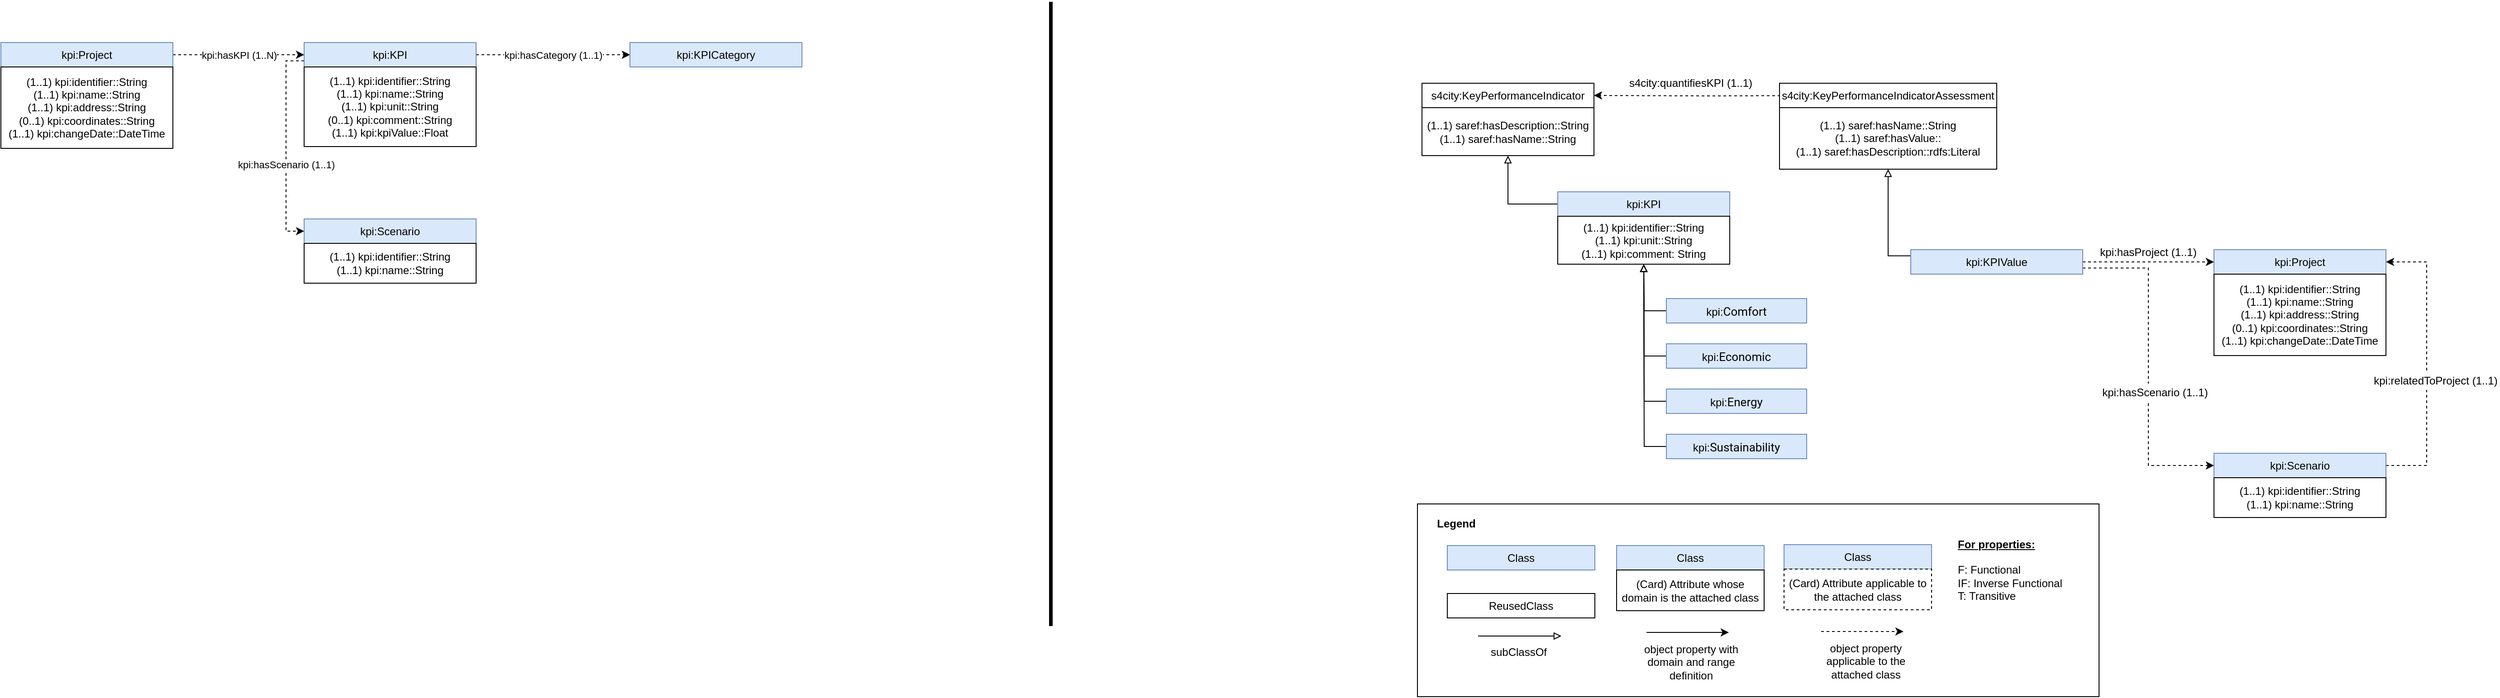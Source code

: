 <mxfile version="12.9.8" type="device"><diagram id="B8rJqHsIALTkNtZgdn-v" name="Page-1"><mxGraphModel dx="3047" dy="2090" grid="1" gridSize="5" guides="1" tooltips="1" connect="1" arrows="1" fold="1" page="0" pageScale="1" pageWidth="827" pageHeight="583" math="0" shadow="0"><root><mxCell id="0"/><mxCell id="1" parent="0"/><mxCell id="VRSp7CHY26PqQi-F-CY1-44" style="edgeStyle=orthogonalEdgeStyle;rounded=0;orthogonalLoop=1;jettySize=auto;html=1;exitX=1;exitY=0.75;exitDx=0;exitDy=0;entryX=0;entryY=0.5;entryDx=0;entryDy=0;endArrow=classic;endFill=1;strokeWidth=1;dashed=1;" parent="1" source="VRSp7CHY26PqQi-F-CY1-41" target="VRSp7CHY26PqQi-F-CY1-14" edge="1"><mxGeometry relative="1" as="geometry"/></mxCell><mxCell id="JT0yhX7Rt0sc5q16_EZt-15" value="" style="rounded=0;whiteSpace=wrap;html=1;fillColor=none;" parent="1" vertex="1"><mxGeometry x="360" y="-605" width="753" height="213" as="geometry"/></mxCell><mxCell id="JT0yhX7Rt0sc5q16_EZt-1" value="Class" style="rounded=0;whiteSpace=wrap;html=1;fillColor=#dae8fc;strokeColor=#6c8ebf;" parent="1" vertex="1"><mxGeometry x="580" y="-559" width="163" height="27" as="geometry"/></mxCell><mxCell id="JT0yhX7Rt0sc5q16_EZt-2" value="(Card) Attribute whose domain is the attached class" style="rounded=0;whiteSpace=wrap;html=1;" parent="1" vertex="1"><mxGeometry x="580" y="-532" width="163" height="45" as="geometry"/></mxCell><mxCell id="JT0yhX7Rt0sc5q16_EZt-3" value="Class" style="rounded=0;whiteSpace=wrap;html=1;fillColor=#dae8fc;strokeColor=#6c8ebf;" parent="1" vertex="1"><mxGeometry x="765" y="-560" width="163" height="27" as="geometry"/></mxCell><mxCell id="JT0yhX7Rt0sc5q16_EZt-4" value="(Card) Attribute applicable to the attached class" style="rounded=0;whiteSpace=wrap;html=1;dashed=1;" parent="1" vertex="1"><mxGeometry x="765" y="-533" width="163" height="45" as="geometry"/></mxCell><mxCell id="JT0yhX7Rt0sc5q16_EZt-5" value="ReusedClass" style="rounded=0;whiteSpace=wrap;html=1;" parent="1" vertex="1"><mxGeometry x="393" y="-506" width="163" height="27" as="geometry"/></mxCell><mxCell id="JT0yhX7Rt0sc5q16_EZt-6" value="Class" style="rounded=0;whiteSpace=wrap;html=1;fillColor=#dae8fc;strokeColor=#6c8ebf;" parent="1" vertex="1"><mxGeometry x="393" y="-559" width="163" height="27" as="geometry"/></mxCell><mxCell id="JT0yhX7Rt0sc5q16_EZt-7" value="" style="endArrow=block;html=1;endFill=0;" parent="1" edge="1"><mxGeometry width="50" height="50" relative="1" as="geometry"><mxPoint x="427" y="-459" as="sourcePoint"/><mxPoint x="519" y="-459" as="targetPoint"/></mxGeometry></mxCell><mxCell id="JT0yhX7Rt0sc5q16_EZt-8" value="subClassOf" style="text;html=1;strokeColor=none;fillColor=none;align=center;verticalAlign=middle;whiteSpace=wrap;rounded=0;dashed=1;" parent="1" vertex="1"><mxGeometry x="451.5" y="-451" width="40" height="20" as="geometry"/></mxCell><mxCell id="JT0yhX7Rt0sc5q16_EZt-9" value="" style="endArrow=classic;html=1;" parent="1" edge="1"><mxGeometry width="50" height="50" relative="1" as="geometry"><mxPoint x="613" y="-463" as="sourcePoint"/><mxPoint x="704" y="-463" as="targetPoint"/></mxGeometry></mxCell><mxCell id="JT0yhX7Rt0sc5q16_EZt-11" value="object property with domain and range definition" style="text;html=1;strokeColor=none;fillColor=none;align=center;verticalAlign=middle;whiteSpace=wrap;rounded=0;dashed=1;" parent="1" vertex="1"><mxGeometry x="607" y="-440" width="110.5" height="20" as="geometry"/></mxCell><mxCell id="JT0yhX7Rt0sc5q16_EZt-12" value="" style="endArrow=classic;html=1;dashed=1;" parent="1" edge="1"><mxGeometry width="50" height="50" relative="1" as="geometry"><mxPoint x="806" y="-464" as="sourcePoint"/><mxPoint x="897.0" y="-464" as="targetPoint"/></mxGeometry></mxCell><mxCell id="JT0yhX7Rt0sc5q16_EZt-13" value="object property applicable to the attached class" style="text;html=1;strokeColor=none;fillColor=none;align=center;verticalAlign=middle;whiteSpace=wrap;rounded=0;dashed=1;" parent="1" vertex="1"><mxGeometry x="800" y="-441" width="110.5" height="20" as="geometry"/></mxCell><mxCell id="JT0yhX7Rt0sc5q16_EZt-14" value="&lt;b&gt;&lt;u&gt;For properties:&lt;br&gt;&lt;br&gt;&lt;/u&gt;&lt;/b&gt;F: Functional&lt;br&gt;IF: Inverse Functional&lt;br&gt;T: Transitive" style="text;html=1;strokeColor=none;fillColor=none;align=left;verticalAlign=middle;whiteSpace=wrap;rounded=0;dashed=1;" parent="1" vertex="1"><mxGeometry x="955" y="-559" width="136" height="54" as="geometry"/></mxCell><mxCell id="JT0yhX7Rt0sc5q16_EZt-16" value="&lt;b&gt;Legend&lt;/b&gt;" style="text;html=1;strokeColor=none;fillColor=none;align=center;verticalAlign=middle;whiteSpace=wrap;rounded=0;dashed=1;" parent="1" vertex="1"><mxGeometry x="383" y="-593" width="40" height="20" as="geometry"/></mxCell><mxCell id="Wkt3k2ufJT2p2I6t_oPA-8" value="kpi:hasCategory (1..1)" style="edgeStyle=orthogonalEdgeStyle;rounded=0;orthogonalLoop=1;jettySize=auto;html=1;exitX=1;exitY=0.5;exitDx=0;exitDy=0;entryX=0;entryY=0.5;entryDx=0;entryDy=0;dashed=1;" parent="1" source="JT0yhX7Rt0sc5q16_EZt-18" target="Wkt3k2ufJT2p2I6t_oPA-7" edge="1"><mxGeometry relative="1" as="geometry"/></mxCell><mxCell id="Wkt3k2ufJT2p2I6t_oPA-12" value="kpi:hasScenario (1..1)" style="edgeStyle=orthogonalEdgeStyle;rounded=0;orthogonalLoop=1;jettySize=auto;html=1;exitX=0;exitY=0.75;exitDx=0;exitDy=0;entryX=0;entryY=0.5;entryDx=0;entryDy=0;dashed=1;" parent="1" source="JT0yhX7Rt0sc5q16_EZt-18" target="Wkt3k2ufJT2p2I6t_oPA-5" edge="1"><mxGeometry x="0.18" relative="1" as="geometry"><mxPoint as="offset"/></mxGeometry></mxCell><mxCell id="JT0yhX7Rt0sc5q16_EZt-18" value="kpi:KPI" style="rounded=0;whiteSpace=wrap;html=1;fillColor=#dae8fc;strokeColor=#6c8ebf;" parent="1" vertex="1"><mxGeometry x="-870" y="-1115" width="190" height="27" as="geometry"/></mxCell><mxCell id="JT0yhX7Rt0sc5q16_EZt-98" value="(1..1) kpi:identifier::String&lt;br&gt;(1..1) kpi:name::String&lt;br&gt;(1..1) kpi:unit::String&lt;br&gt;(0..1) kpi:comment::String&lt;br&gt;(1..1) kpi:kpiValue::Float" style="rounded=0;whiteSpace=wrap;html=1;" parent="1" vertex="1"><mxGeometry x="-870" y="-1088" width="190" height="88" as="geometry"/></mxCell><mxCell id="Wkt3k2ufJT2p2I6t_oPA-10" value="kpi:hasKPI (1..N)" style="edgeStyle=orthogonalEdgeStyle;rounded=0;orthogonalLoop=1;jettySize=auto;html=1;exitX=1;exitY=0.5;exitDx=0;exitDy=0;dashed=1;" parent="1" source="Wkt3k2ufJT2p2I6t_oPA-3" target="JT0yhX7Rt0sc5q16_EZt-18" edge="1"><mxGeometry relative="1" as="geometry"/></mxCell><mxCell id="Wkt3k2ufJT2p2I6t_oPA-3" value="kpi:Project" style="rounded=0;whiteSpace=wrap;html=1;fillColor=#dae8fc;strokeColor=#6c8ebf;" parent="1" vertex="1"><mxGeometry x="-1205" y="-1115" width="190" height="27" as="geometry"/></mxCell><mxCell id="Wkt3k2ufJT2p2I6t_oPA-4" value="(1..1) kpi:identifier::String&lt;br&gt;(1..1) kpi:name::String&lt;br&gt;(1..1) kpi:address::String&lt;br&gt;(0..1) kpi:coordinates::String&lt;br&gt;(1..1) kpi:changeDate::DateTime" style="rounded=0;whiteSpace=wrap;html=1;" parent="1" vertex="1"><mxGeometry x="-1205" y="-1088" width="190" height="90" as="geometry"/></mxCell><mxCell id="Wkt3k2ufJT2p2I6t_oPA-5" value="kpi:Scenario" style="rounded=0;whiteSpace=wrap;html=1;fillColor=#dae8fc;strokeColor=#6c8ebf;" parent="1" vertex="1"><mxGeometry x="-870" y="-920" width="190" height="27" as="geometry"/></mxCell><mxCell id="Wkt3k2ufJT2p2I6t_oPA-6" value="(1..1) kpi:identifier::String&lt;br&gt;(1..1) kpi:name::String" style="rounded=0;whiteSpace=wrap;html=1;" parent="1" vertex="1"><mxGeometry x="-870" y="-893" width="190" height="44" as="geometry"/></mxCell><mxCell id="Wkt3k2ufJT2p2I6t_oPA-7" value="kpi:KPICategory" style="rounded=0;whiteSpace=wrap;html=1;fillColor=#dae8fc;strokeColor=#6c8ebf;" parent="1" vertex="1"><mxGeometry x="-510" y="-1115" width="190" height="27" as="geometry"/></mxCell><mxCell id="VRSp7CHY26PqQi-F-CY1-1" value="" style="endArrow=none;html=1;strokeWidth=4;" parent="1" edge="1"><mxGeometry width="50" height="50" relative="1" as="geometry"><mxPoint x="-45" y="-470" as="sourcePoint"/><mxPoint x="-45" y="-1160" as="targetPoint"/></mxGeometry></mxCell><mxCell id="VRSp7CHY26PqQi-F-CY1-3" value="s4city:KeyPerformanceIndicator" style="rounded=0;whiteSpace=wrap;html=1;" parent="1" vertex="1"><mxGeometry x="365" y="-1070" width="190" height="27" as="geometry"/></mxCell><mxCell id="VRSp7CHY26PqQi-F-CY1-4" value="(1..1) saref:hasDescription::String&lt;br&gt;(1..1) saref:hasName::String" style="rounded=0;whiteSpace=wrap;html=1;" parent="1" vertex="1"><mxGeometry x="365" y="-1043" width="190" height="53" as="geometry"/></mxCell><mxCell id="VRSp7CHY26PqQi-F-CY1-6" style="edgeStyle=orthogonalEdgeStyle;rounded=0;orthogonalLoop=1;jettySize=auto;html=1;exitX=0;exitY=0.5;exitDx=0;exitDy=0;entryX=1;entryY=0.5;entryDx=0;entryDy=0;endArrow=classic;endFill=1;strokeWidth=1;dashed=1;" parent="1" target="VRSp7CHY26PqQi-F-CY1-3" edge="1"><mxGeometry relative="1" as="geometry"><mxPoint x="815" y="-1056.5" as="sourcePoint"/></mxGeometry></mxCell><mxCell id="VRSp7CHY26PqQi-F-CY1-5" value="s4city:KeyPerformanceIndicatorAssessment" style="rounded=0;whiteSpace=wrap;html=1;" parent="1" vertex="1"><mxGeometry x="760" y="-1070" width="240" height="27" as="geometry"/></mxCell><mxCell id="VRSp7CHY26PqQi-F-CY1-7" value="s4city:quantifiesKPI (1..1)" style="text;html=1;strokeColor=none;fillColor=#ffffff;align=center;verticalAlign=middle;whiteSpace=wrap;rounded=0;" parent="1" vertex="1"><mxGeometry x="591.5" y="-1080" width="140" height="20" as="geometry"/></mxCell><mxCell id="VRSp7CHY26PqQi-F-CY1-9" value="(1..1) saref:hasName::String&lt;br&gt;(1..1) saref:hasValue::&lt;br&gt;(1..1) saref:hasDescription::rdfs:Literal" style="rounded=0;whiteSpace=wrap;html=1;" parent="1" vertex="1"><mxGeometry x="760" y="-1043" width="240" height="68" as="geometry"/></mxCell><mxCell id="VRSp7CHY26PqQi-F-CY1-11" style="edgeStyle=orthogonalEdgeStyle;rounded=0;orthogonalLoop=1;jettySize=auto;html=1;exitX=0;exitY=0.5;exitDx=0;exitDy=0;entryX=0.5;entryY=1;entryDx=0;entryDy=0;endArrow=block;endFill=0;strokeWidth=1;" parent="1" source="VRSp7CHY26PqQi-F-CY1-10" target="VRSp7CHY26PqQi-F-CY1-4" edge="1"><mxGeometry relative="1" as="geometry"/></mxCell><mxCell id="VRSp7CHY26PqQi-F-CY1-10" value="kpi:KPI" style="rounded=0;whiteSpace=wrap;html=1;fillColor=#dae8fc;strokeColor=#6c8ebf;" parent="1" vertex="1"><mxGeometry x="515" y="-950" width="190" height="27" as="geometry"/></mxCell><mxCell id="VRSp7CHY26PqQi-F-CY1-13" value="(1..1) kpi:identifier::String&lt;br&gt;(1..1) kpi:unit::String&lt;br&gt;(1..1) kpi:comment: String" style="rounded=0;whiteSpace=wrap;html=1;" parent="1" vertex="1"><mxGeometry x="515" y="-923" width="190" height="53" as="geometry"/></mxCell><mxCell id="VRSp7CHY26PqQi-F-CY1-22" style="edgeStyle=orthogonalEdgeStyle;rounded=0;orthogonalLoop=1;jettySize=auto;html=1;exitX=1;exitY=0.5;exitDx=0;exitDy=0;entryX=1;entryY=0.5;entryDx=0;entryDy=0;dashed=1;endArrow=classic;endFill=1;strokeWidth=1;" parent="1" source="VRSp7CHY26PqQi-F-CY1-14" target="VRSp7CHY26PqQi-F-CY1-17" edge="1"><mxGeometry relative="1" as="geometry"><Array as="points"><mxPoint x="1475" y="-647"/><mxPoint x="1475" y="-872"/></Array></mxGeometry></mxCell><mxCell id="VRSp7CHY26PqQi-F-CY1-14" value="kpi:Scenario" style="rounded=0;whiteSpace=wrap;html=1;fillColor=#dae8fc;strokeColor=#6c8ebf;" parent="1" vertex="1"><mxGeometry x="1240" y="-661" width="190" height="27" as="geometry"/></mxCell><mxCell id="VRSp7CHY26PqQi-F-CY1-15" value="(1..1) kpi:identifier::String&lt;br&gt;(1..1) kpi:name::String" style="rounded=0;whiteSpace=wrap;html=1;" parent="1" vertex="1"><mxGeometry x="1240" y="-634" width="190" height="44" as="geometry"/></mxCell><mxCell id="VRSp7CHY26PqQi-F-CY1-16" value="kpi:hasScenario (1..1)" style="text;html=1;align=center;verticalAlign=middle;whiteSpace=wrap;rounded=0;strokeColor=none;fillColor=#ffffff;" parent="1" vertex="1"><mxGeometry x="1115" y="-738" width="120" height="20" as="geometry"/></mxCell><mxCell id="VRSp7CHY26PqQi-F-CY1-17" value="kpi:Project" style="rounded=0;whiteSpace=wrap;html=1;fillColor=#dae8fc;strokeColor=#6c8ebf;" parent="1" vertex="1"><mxGeometry x="1240" y="-886" width="190" height="27" as="geometry"/></mxCell><mxCell id="VRSp7CHY26PqQi-F-CY1-18" value="(1..1) kpi:identifier::String&lt;br&gt;(1..1) kpi:name::String&lt;br&gt;(1..1) kpi:address::String&lt;br&gt;(0..1) kpi:coordinates::String&lt;br&gt;(1..1) kpi:changeDate::DateTime" style="rounded=0;whiteSpace=wrap;html=1;" parent="1" vertex="1"><mxGeometry x="1240" y="-859" width="190" height="90" as="geometry"/></mxCell><mxCell id="VRSp7CHY26PqQi-F-CY1-20" value="kpi:hasProject (1..1)" style="text;html=1;strokeColor=none;fillColor=#ffffff;align=center;verticalAlign=middle;whiteSpace=wrap;rounded=0;" parent="1" vertex="1"><mxGeometry x="1110" y="-893" width="115" height="20" as="geometry"/></mxCell><mxCell id="VRSp7CHY26PqQi-F-CY1-24" value="kpi:relatedToProject (1..1)" style="text;html=1;align=center;verticalAlign=middle;whiteSpace=wrap;rounded=0;strokeColor=none;fillColor=#ffffff;" parent="1" vertex="1"><mxGeometry x="1415" y="-751" width="140" height="20" as="geometry"/></mxCell><mxCell id="VRSp7CHY26PqQi-F-CY1-30" style="edgeStyle=orthogonalEdgeStyle;rounded=0;orthogonalLoop=1;jettySize=auto;html=1;exitX=0;exitY=0.5;exitDx=0;exitDy=0;endArrow=block;endFill=0;" parent="1" source="VRSp7CHY26PqQi-F-CY1-31" edge="1"><mxGeometry relative="1" as="geometry"><mxPoint x="610" y="-870" as="targetPoint"/></mxGeometry></mxCell><mxCell id="VRSp7CHY26PqQi-F-CY1-31" value="kpi:&lt;font face=&quot;roboto, robotodraft, helvetica, arial, sans-serif&quot;&gt;&lt;span style=&quot;font-size: 13px ; white-space: pre-wrap&quot;&gt;Comfort&lt;/span&gt;&lt;/font&gt;" style="rounded=0;whiteSpace=wrap;html=1;fillColor=#dae8fc;strokeColor=#6c8ebf;" parent="1" vertex="1"><mxGeometry x="635" y="-832" width="155" height="27" as="geometry"/></mxCell><mxCell id="VRSp7CHY26PqQi-F-CY1-32" style="edgeStyle=orthogonalEdgeStyle;rounded=0;orthogonalLoop=1;jettySize=auto;html=1;exitX=0;exitY=0.5;exitDx=0;exitDy=0;entryX=0.5;entryY=1;entryDx=0;entryDy=0;endArrow=block;endFill=0;" parent="1" source="VRSp7CHY26PqQi-F-CY1-33" edge="1"><mxGeometry relative="1" as="geometry"><mxPoint x="610" y="-870" as="targetPoint"/></mxGeometry></mxCell><mxCell id="VRSp7CHY26PqQi-F-CY1-33" value="kpi:&lt;font face=&quot;roboto, robotodraft, helvetica, arial, sans-serif&quot;&gt;&lt;span style=&quot;font-size: 13px ; white-space: pre-wrap&quot;&gt;Economic&lt;/span&gt;&lt;/font&gt;" style="rounded=0;whiteSpace=wrap;html=1;fillColor=#dae8fc;strokeColor=#6c8ebf;" parent="1" vertex="1"><mxGeometry x="635" y="-782" width="155" height="27" as="geometry"/></mxCell><mxCell id="VRSp7CHY26PqQi-F-CY1-34" style="edgeStyle=orthogonalEdgeStyle;rounded=0;orthogonalLoop=1;jettySize=auto;html=1;exitX=0;exitY=0.5;exitDx=0;exitDy=0;endArrow=block;endFill=0;" parent="1" source="VRSp7CHY26PqQi-F-CY1-35" edge="1"><mxGeometry relative="1" as="geometry"><mxPoint x="610" y="-870" as="targetPoint"/></mxGeometry></mxCell><mxCell id="VRSp7CHY26PqQi-F-CY1-35" value="kpi:&lt;font face=&quot;roboto, robotodraft, helvetica, arial, sans-serif&quot;&gt;&lt;span style=&quot;font-size: 13px ; white-space: pre-wrap&quot;&gt;Energy&lt;/span&gt;&lt;/font&gt;" style="rounded=0;whiteSpace=wrap;html=1;fillColor=#dae8fc;strokeColor=#6c8ebf;" parent="1" vertex="1"><mxGeometry x="635" y="-732" width="155" height="27" as="geometry"/></mxCell><mxCell id="VRSp7CHY26PqQi-F-CY1-36" style="edgeStyle=orthogonalEdgeStyle;rounded=0;orthogonalLoop=1;jettySize=auto;html=1;exitX=0;exitY=0.5;exitDx=0;exitDy=0;endArrow=block;endFill=0;entryX=0.5;entryY=1;entryDx=0;entryDy=0;" parent="1" source="VRSp7CHY26PqQi-F-CY1-37" edge="1"><mxGeometry relative="1" as="geometry"><mxPoint x="610" y="-870" as="targetPoint"/></mxGeometry></mxCell><mxCell id="VRSp7CHY26PqQi-F-CY1-37" value="kpi:&lt;font face=&quot;roboto, robotodraft, helvetica, arial, sans-serif&quot;&gt;&lt;span style=&quot;font-size: 13px ; white-space: pre-wrap&quot;&gt;Sustainability&lt;/span&gt;&lt;/font&gt;" style="rounded=0;whiteSpace=wrap;html=1;fillColor=#dae8fc;strokeColor=#6c8ebf;" parent="1" vertex="1"><mxGeometry x="635" y="-682" width="155" height="27" as="geometry"/></mxCell><mxCell id="VRSp7CHY26PqQi-F-CY1-42" style="edgeStyle=orthogonalEdgeStyle;rounded=0;orthogonalLoop=1;jettySize=auto;html=1;exitX=0;exitY=0.25;exitDx=0;exitDy=0;endArrow=block;endFill=0;strokeWidth=1;" parent="1" source="VRSp7CHY26PqQi-F-CY1-41" target="VRSp7CHY26PqQi-F-CY1-9" edge="1"><mxGeometry relative="1" as="geometry"/></mxCell><mxCell id="VRSp7CHY26PqQi-F-CY1-43" style="edgeStyle=orthogonalEdgeStyle;rounded=0;orthogonalLoop=1;jettySize=auto;html=1;exitX=1;exitY=0.5;exitDx=0;exitDy=0;endArrow=classic;endFill=1;strokeWidth=1;dashed=1;" parent="1" source="VRSp7CHY26PqQi-F-CY1-41" target="VRSp7CHY26PqQi-F-CY1-17" edge="1"><mxGeometry relative="1" as="geometry"/></mxCell><mxCell id="VRSp7CHY26PqQi-F-CY1-41" value="kpi:KPIValue" style="rounded=0;whiteSpace=wrap;html=1;fillColor=#dae8fc;strokeColor=#6c8ebf;" parent="1" vertex="1"><mxGeometry x="905" y="-886" width="190" height="27" as="geometry"/></mxCell></root></mxGraphModel></diagram></mxfile>